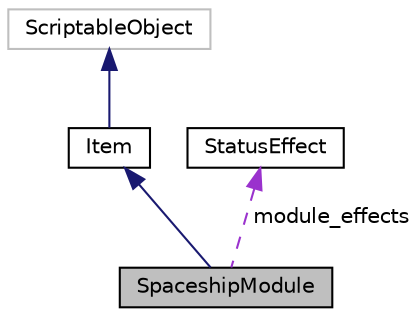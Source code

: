 digraph "SpaceshipModule"
{
  edge [fontname="Helvetica",fontsize="10",labelfontname="Helvetica",labelfontsize="10"];
  node [fontname="Helvetica",fontsize="10",shape=record];
  Node7 [label="SpaceshipModule",height=0.2,width=0.4,color="black", fillcolor="grey75", style="filled", fontcolor="black"];
  Node8 -> Node7 [dir="back",color="midnightblue",fontsize="10",style="solid",fontname="Helvetica"];
  Node8 [label="Item",height=0.2,width=0.4,color="black", fillcolor="white", style="filled",URL="$class_item.html"];
  Node9 -> Node8 [dir="back",color="midnightblue",fontsize="10",style="solid",fontname="Helvetica"];
  Node9 [label="ScriptableObject",height=0.2,width=0.4,color="grey75", fillcolor="white", style="filled"];
  Node10 -> Node7 [dir="back",color="darkorchid3",fontsize="10",style="dashed",label=" module_effects" ,fontname="Helvetica"];
  Node10 [label="StatusEffect",height=0.2,width=0.4,color="black", fillcolor="white", style="filled",URL="$class_status_effect.html"];
}
